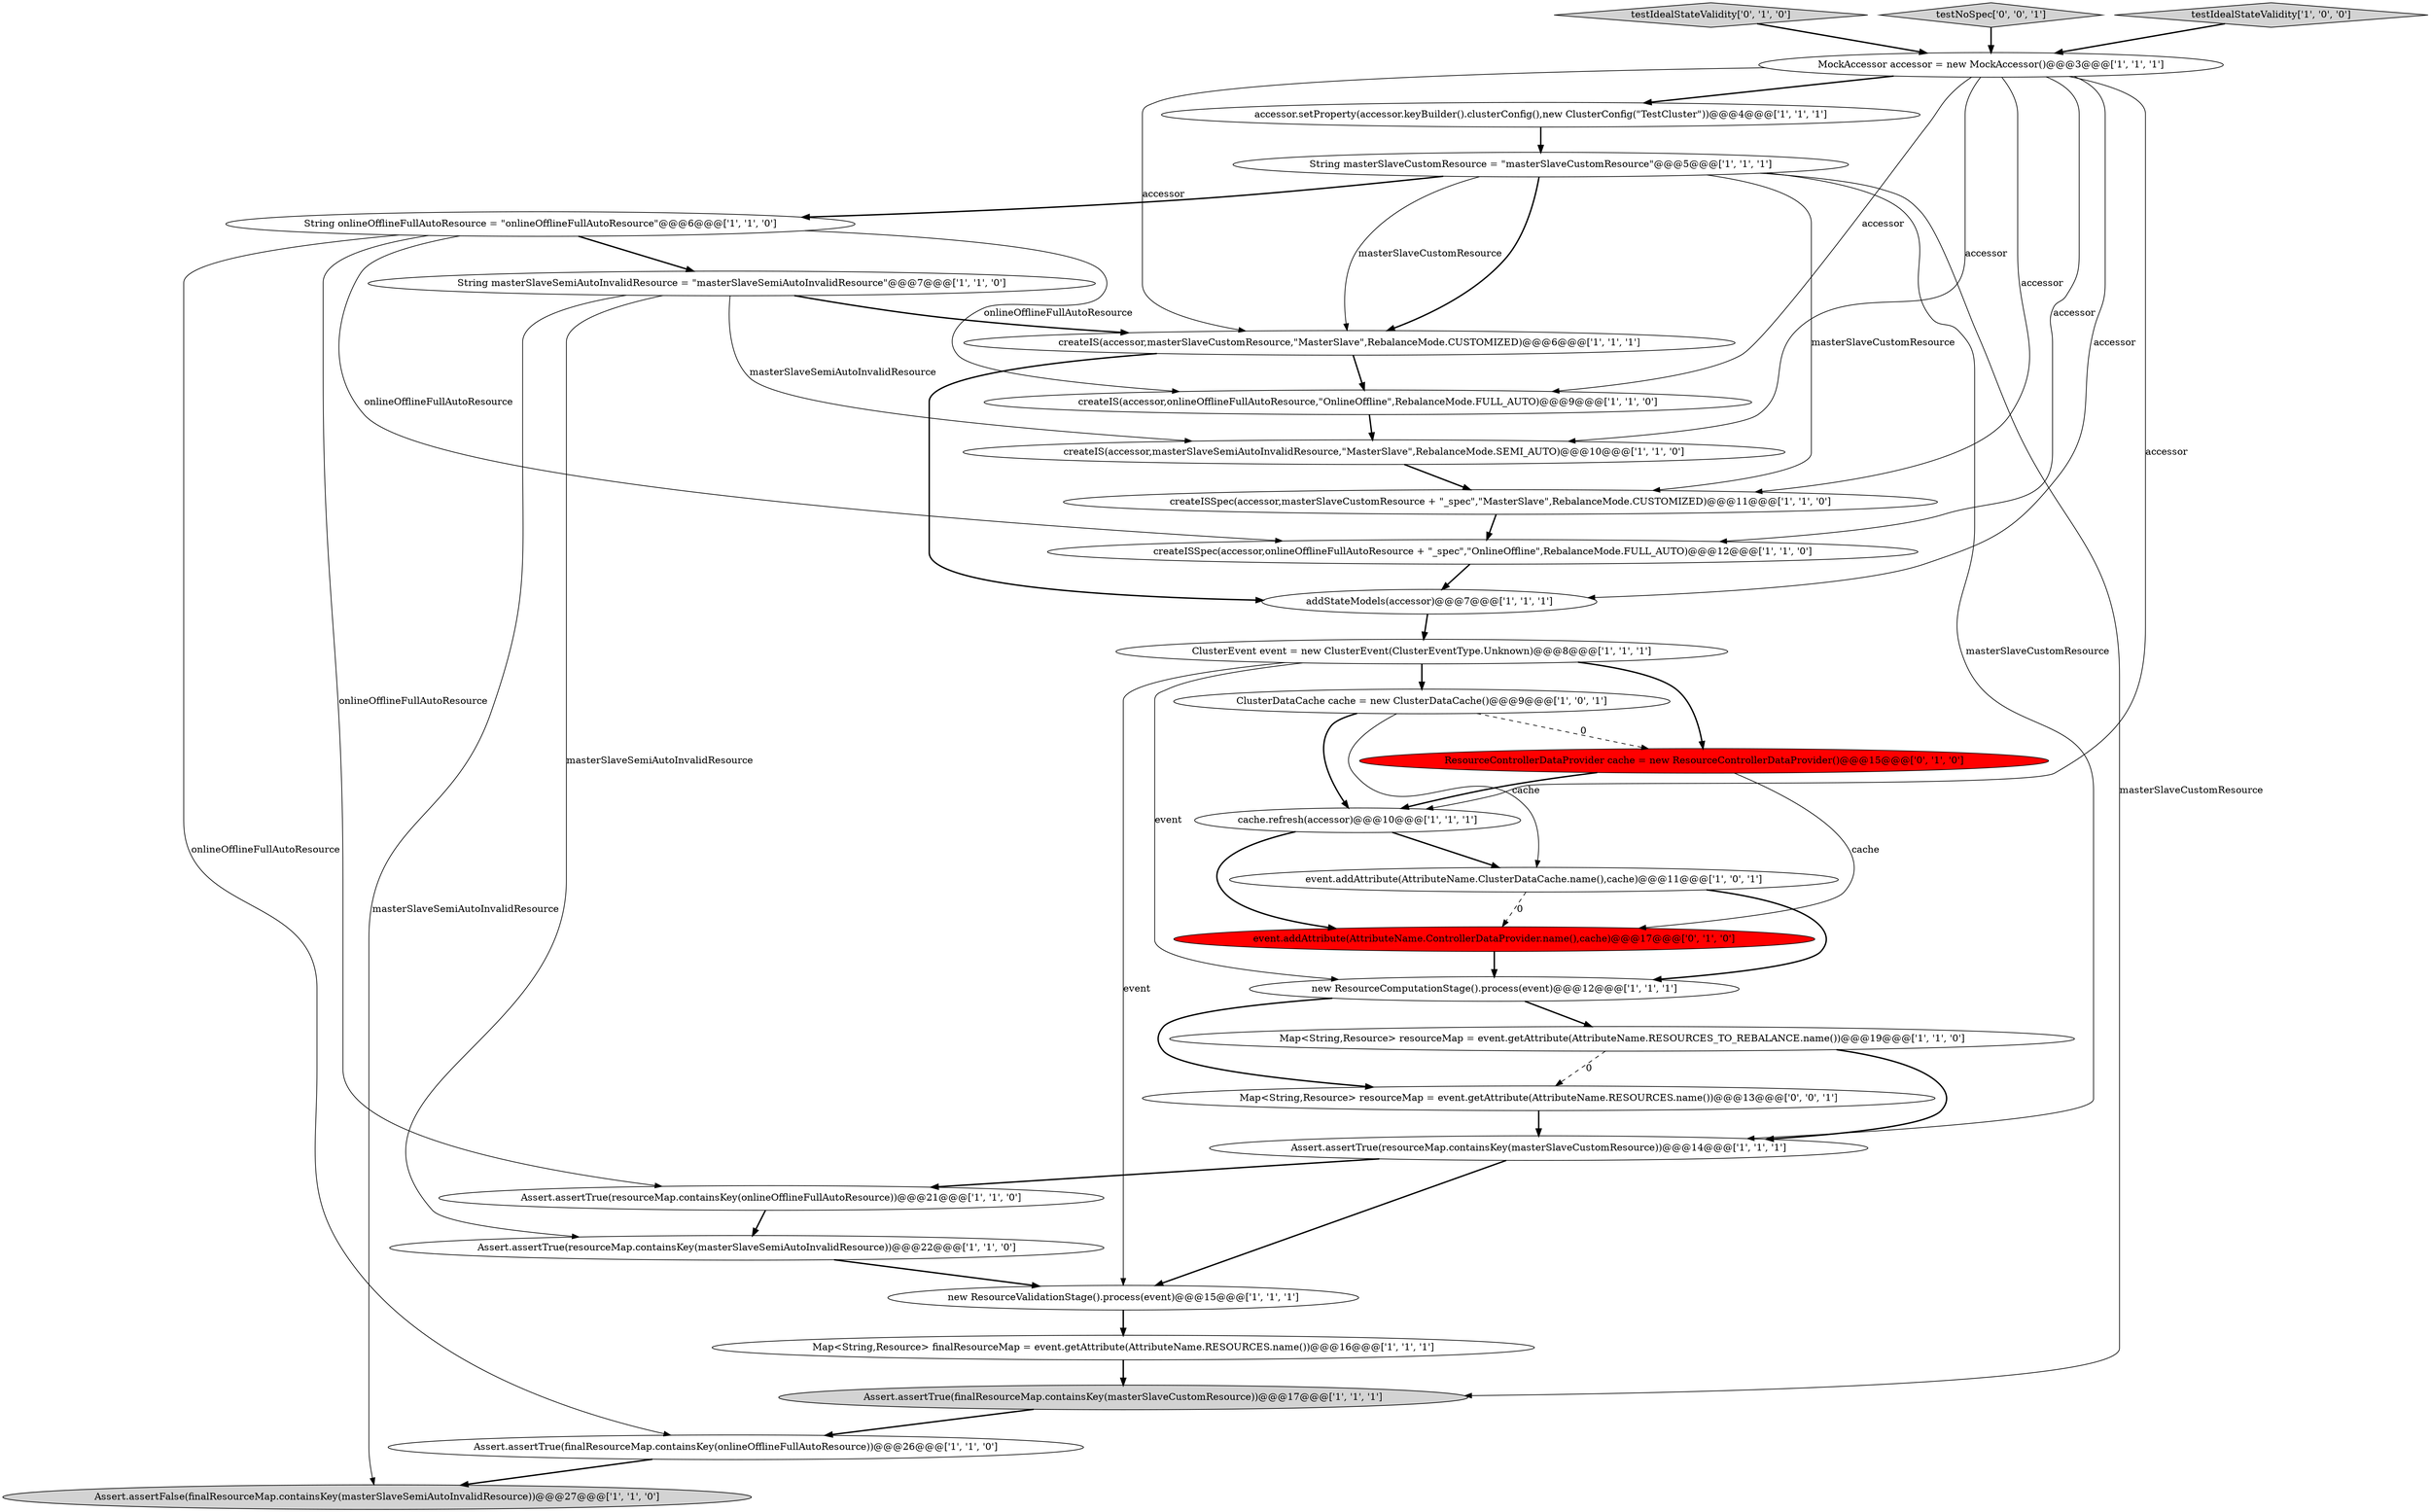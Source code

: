 digraph {
28 [style = filled, label = "testIdealStateValidity['0', '1', '0']", fillcolor = lightgray, shape = diamond image = "AAA0AAABBB2BBB"];
22 [style = filled, label = "ClusterEvent event = new ClusterEvent(ClusterEventType.Unknown)@@@8@@@['1', '1', '1']", fillcolor = white, shape = ellipse image = "AAA0AAABBB1BBB"];
10 [style = filled, label = "MockAccessor accessor = new MockAccessor()@@@3@@@['1', '1', '1']", fillcolor = white, shape = ellipse image = "AAA0AAABBB1BBB"];
0 [style = filled, label = "String masterSlaveSemiAutoInvalidResource = \"masterSlaveSemiAutoInvalidResource\"@@@7@@@['1', '1', '0']", fillcolor = white, shape = ellipse image = "AAA0AAABBB1BBB"];
23 [style = filled, label = "Map<String,Resource> finalResourceMap = event.getAttribute(AttributeName.RESOURCES.name())@@@16@@@['1', '1', '1']", fillcolor = white, shape = ellipse image = "AAA0AAABBB1BBB"];
12 [style = filled, label = "String masterSlaveCustomResource = \"masterSlaveCustomResource\"@@@5@@@['1', '1', '1']", fillcolor = white, shape = ellipse image = "AAA0AAABBB1BBB"];
9 [style = filled, label = "Assert.assertTrue(finalResourceMap.containsKey(masterSlaveCustomResource))@@@17@@@['1', '1', '1']", fillcolor = lightgray, shape = ellipse image = "AAA0AAABBB1BBB"];
20 [style = filled, label = "event.addAttribute(AttributeName.ClusterDataCache.name(),cache)@@@11@@@['1', '0', '1']", fillcolor = white, shape = ellipse image = "AAA0AAABBB1BBB"];
14 [style = filled, label = "createISSpec(accessor,masterSlaveCustomResource + \"_spec\",\"MasterSlave\",RebalanceMode.CUSTOMIZED)@@@11@@@['1', '1', '0']", fillcolor = white, shape = ellipse image = "AAA0AAABBB1BBB"];
16 [style = filled, label = "Assert.assertTrue(finalResourceMap.containsKey(onlineOfflineFullAutoResource))@@@26@@@['1', '1', '0']", fillcolor = white, shape = ellipse image = "AAA0AAABBB1BBB"];
2 [style = filled, label = "new ResourceValidationStage().process(event)@@@15@@@['1', '1', '1']", fillcolor = white, shape = ellipse image = "AAA0AAABBB1BBB"];
19 [style = filled, label = "new ResourceComputationStage().process(event)@@@12@@@['1', '1', '1']", fillcolor = white, shape = ellipse image = "AAA0AAABBB1BBB"];
1 [style = filled, label = "Assert.assertFalse(finalResourceMap.containsKey(masterSlaveSemiAutoInvalidResource))@@@27@@@['1', '1', '0']", fillcolor = lightgray, shape = ellipse image = "AAA0AAABBB1BBB"];
6 [style = filled, label = "Assert.assertTrue(resourceMap.containsKey(onlineOfflineFullAutoResource))@@@21@@@['1', '1', '0']", fillcolor = white, shape = ellipse image = "AAA0AAABBB1BBB"];
25 [style = filled, label = "Assert.assertTrue(resourceMap.containsKey(masterSlaveCustomResource))@@@14@@@['1', '1', '1']", fillcolor = white, shape = ellipse image = "AAA0AAABBB1BBB"];
15 [style = filled, label = "createISSpec(accessor,onlineOfflineFullAutoResource + \"_spec\",\"OnlineOffline\",RebalanceMode.FULL_AUTO)@@@12@@@['1', '1', '0']", fillcolor = white, shape = ellipse image = "AAA0AAABBB1BBB"];
8 [style = filled, label = "createIS(accessor,onlineOfflineFullAutoResource,\"OnlineOffline\",RebalanceMode.FULL_AUTO)@@@9@@@['1', '1', '0']", fillcolor = white, shape = ellipse image = "AAA0AAABBB1BBB"];
24 [style = filled, label = "cache.refresh(accessor)@@@10@@@['1', '1', '1']", fillcolor = white, shape = ellipse image = "AAA0AAABBB1BBB"];
3 [style = filled, label = "String onlineOfflineFullAutoResource = \"onlineOfflineFullAutoResource\"@@@6@@@['1', '1', '0']", fillcolor = white, shape = ellipse image = "AAA0AAABBB1BBB"];
11 [style = filled, label = "accessor.setProperty(accessor.keyBuilder().clusterConfig(),new ClusterConfig(\"TestCluster\"))@@@4@@@['1', '1', '1']", fillcolor = white, shape = ellipse image = "AAA0AAABBB1BBB"];
7 [style = filled, label = "Map<String,Resource> resourceMap = event.getAttribute(AttributeName.RESOURCES_TO_REBALANCE.name())@@@19@@@['1', '1', '0']", fillcolor = white, shape = ellipse image = "AAA0AAABBB1BBB"];
18 [style = filled, label = "createIS(accessor,masterSlaveSemiAutoInvalidResource,\"MasterSlave\",RebalanceMode.SEMI_AUTO)@@@10@@@['1', '1', '0']", fillcolor = white, shape = ellipse image = "AAA0AAABBB1BBB"];
29 [style = filled, label = "testNoSpec['0', '0', '1']", fillcolor = lightgray, shape = diamond image = "AAA0AAABBB3BBB"];
4 [style = filled, label = "createIS(accessor,masterSlaveCustomResource,\"MasterSlave\",RebalanceMode.CUSTOMIZED)@@@6@@@['1', '1', '1']", fillcolor = white, shape = ellipse image = "AAA0AAABBB1BBB"];
5 [style = filled, label = "ClusterDataCache cache = new ClusterDataCache()@@@9@@@['1', '0', '1']", fillcolor = white, shape = ellipse image = "AAA0AAABBB1BBB"];
27 [style = filled, label = "event.addAttribute(AttributeName.ControllerDataProvider.name(),cache)@@@17@@@['0', '1', '0']", fillcolor = red, shape = ellipse image = "AAA1AAABBB2BBB"];
26 [style = filled, label = "ResourceControllerDataProvider cache = new ResourceControllerDataProvider()@@@15@@@['0', '1', '0']", fillcolor = red, shape = ellipse image = "AAA1AAABBB2BBB"];
17 [style = filled, label = "Assert.assertTrue(resourceMap.containsKey(masterSlaveSemiAutoInvalidResource))@@@22@@@['1', '1', '0']", fillcolor = white, shape = ellipse image = "AAA0AAABBB1BBB"];
13 [style = filled, label = "testIdealStateValidity['1', '0', '0']", fillcolor = lightgray, shape = diamond image = "AAA0AAABBB1BBB"];
21 [style = filled, label = "addStateModels(accessor)@@@7@@@['1', '1', '1']", fillcolor = white, shape = ellipse image = "AAA0AAABBB1BBB"];
30 [style = filled, label = "Map<String,Resource> resourceMap = event.getAttribute(AttributeName.RESOURCES.name())@@@13@@@['0', '0', '1']", fillcolor = white, shape = ellipse image = "AAA0AAABBB3BBB"];
6->17 [style = bold, label=""];
13->10 [style = bold, label=""];
22->26 [style = bold, label=""];
28->10 [style = bold, label=""];
12->9 [style = solid, label="masterSlaveCustomResource"];
3->16 [style = solid, label="onlineOfflineFullAutoResource"];
10->21 [style = solid, label="accessor"];
5->26 [style = dashed, label="0"];
15->21 [style = bold, label=""];
8->18 [style = bold, label=""];
10->24 [style = solid, label="accessor"];
22->19 [style = solid, label="event"];
20->27 [style = dashed, label="0"];
4->21 [style = bold, label=""];
12->14 [style = solid, label="masterSlaveCustomResource"];
30->25 [style = bold, label=""];
11->12 [style = bold, label=""];
26->27 [style = solid, label="cache"];
5->20 [style = solid, label="cache"];
25->6 [style = bold, label=""];
26->24 [style = bold, label=""];
12->25 [style = solid, label="masterSlaveCustomResource"];
0->1 [style = solid, label="masterSlaveSemiAutoInvalidResource"];
22->5 [style = bold, label=""];
25->2 [style = bold, label=""];
9->16 [style = bold, label=""];
10->4 [style = solid, label="accessor"];
3->0 [style = bold, label=""];
0->17 [style = solid, label="masterSlaveSemiAutoInvalidResource"];
24->20 [style = bold, label=""];
2->23 [style = bold, label=""];
10->14 [style = solid, label="accessor"];
3->6 [style = solid, label="onlineOfflineFullAutoResource"];
17->2 [style = bold, label=""];
12->4 [style = bold, label=""];
16->1 [style = bold, label=""];
0->4 [style = bold, label=""];
21->22 [style = bold, label=""];
5->24 [style = bold, label=""];
19->30 [style = bold, label=""];
7->30 [style = dashed, label="0"];
10->18 [style = solid, label="accessor"];
10->8 [style = solid, label="accessor"];
4->8 [style = bold, label=""];
29->10 [style = bold, label=""];
3->15 [style = solid, label="onlineOfflineFullAutoResource"];
14->15 [style = bold, label=""];
7->25 [style = bold, label=""];
12->3 [style = bold, label=""];
27->19 [style = bold, label=""];
10->15 [style = solid, label="accessor"];
3->8 [style = solid, label="onlineOfflineFullAutoResource"];
20->19 [style = bold, label=""];
23->9 [style = bold, label=""];
19->7 [style = bold, label=""];
18->14 [style = bold, label=""];
24->27 [style = bold, label=""];
12->4 [style = solid, label="masterSlaveCustomResource"];
0->18 [style = solid, label="masterSlaveSemiAutoInvalidResource"];
22->2 [style = solid, label="event"];
10->11 [style = bold, label=""];
}
